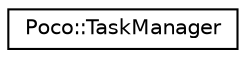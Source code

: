 digraph "Graphical Class Hierarchy"
{
 // LATEX_PDF_SIZE
  edge [fontname="Helvetica",fontsize="10",labelfontname="Helvetica",labelfontsize="10"];
  node [fontname="Helvetica",fontsize="10",shape=record];
  rankdir="LR";
  Node0 [label="Poco::TaskManager",height=0.2,width=0.4,color="black", fillcolor="white", style="filled",URL="$classPoco_1_1TaskManager.html",tooltip=" "];
}
